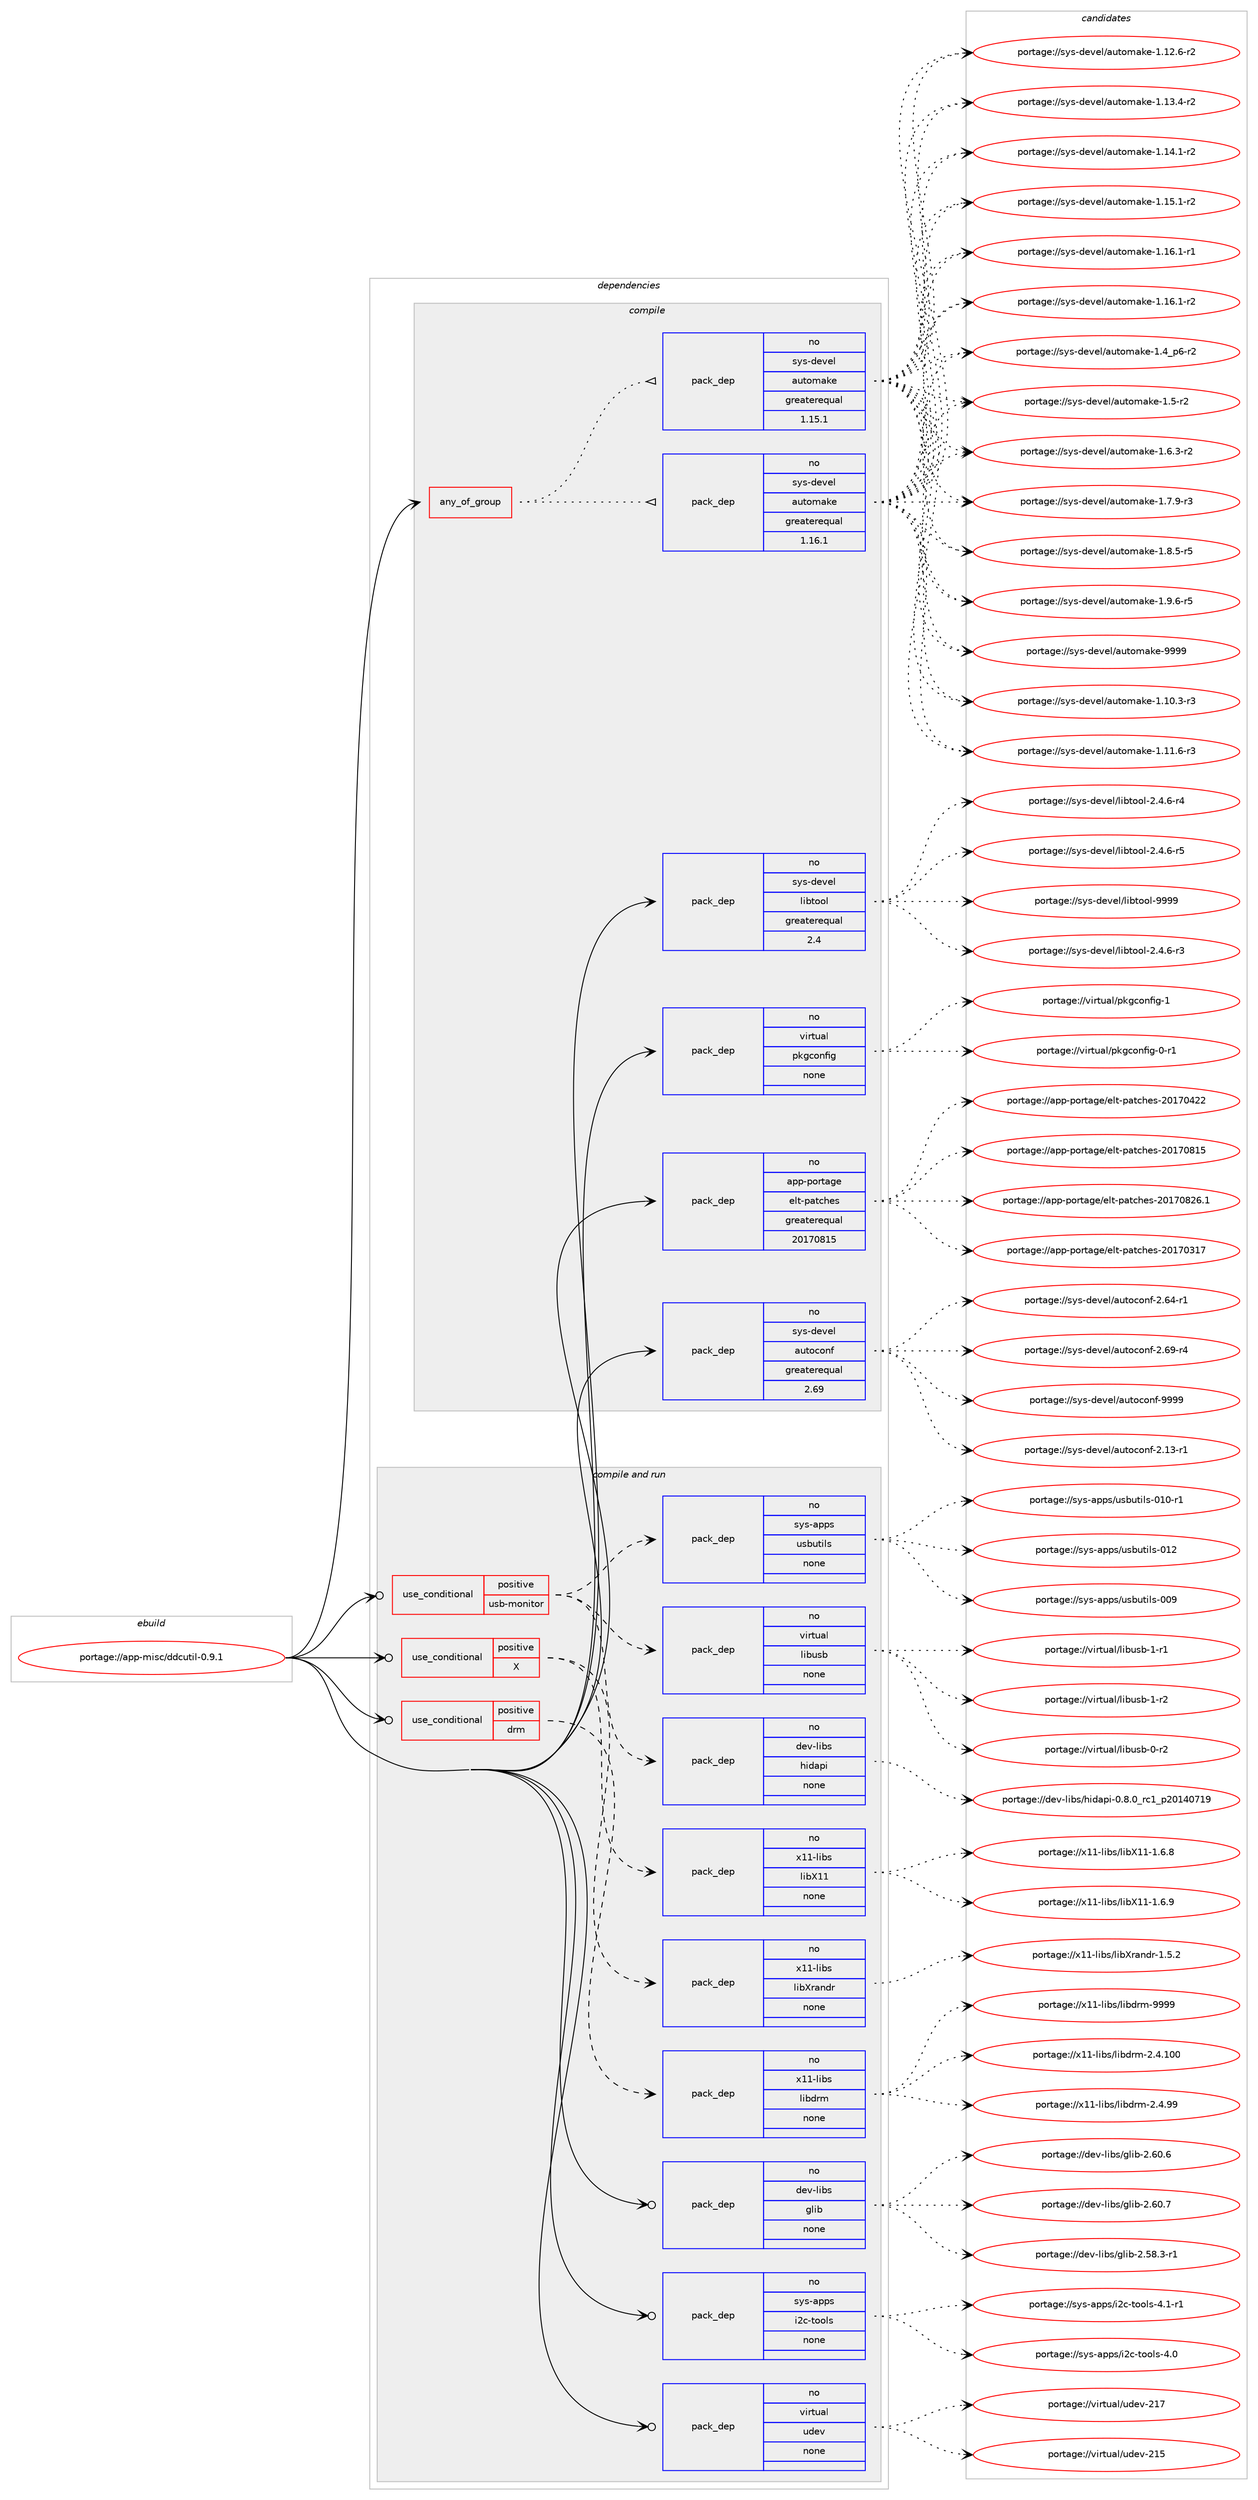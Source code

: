 digraph prolog {

# *************
# Graph options
# *************

newrank=true;
concentrate=true;
compound=true;
graph [rankdir=LR,fontname=Helvetica,fontsize=10,ranksep=1.5];#, ranksep=2.5, nodesep=0.2];
edge  [arrowhead=vee];
node  [fontname=Helvetica,fontsize=10];

# **********
# The ebuild
# **********

subgraph cluster_leftcol {
color=gray;
rank=same;
label=<<i>ebuild</i>>;
id [label="portage://app-misc/ddcutil-0.9.1", color=red, width=4, href="../app-misc/ddcutil-0.9.1.svg"];
}

# ****************
# The dependencies
# ****************

subgraph cluster_midcol {
color=gray;
label=<<i>dependencies</i>>;
subgraph cluster_compile {
fillcolor="#eeeeee";
style=filled;
label=<<i>compile</i>>;
subgraph any527 {
dependency33695 [label=<<TABLE BORDER="0" CELLBORDER="1" CELLSPACING="0" CELLPADDING="4"><TR><TD CELLPADDING="10">any_of_group</TD></TR></TABLE>>, shape=none, color=red];subgraph pack24690 {
dependency33696 [label=<<TABLE BORDER="0" CELLBORDER="1" CELLSPACING="0" CELLPADDING="4" WIDTH="220"><TR><TD ROWSPAN="6" CELLPADDING="30">pack_dep</TD></TR><TR><TD WIDTH="110">no</TD></TR><TR><TD>sys-devel</TD></TR><TR><TD>automake</TD></TR><TR><TD>greaterequal</TD></TR><TR><TD>1.16.1</TD></TR></TABLE>>, shape=none, color=blue];
}
dependency33695:e -> dependency33696:w [weight=20,style="dotted",arrowhead="oinv"];
subgraph pack24691 {
dependency33697 [label=<<TABLE BORDER="0" CELLBORDER="1" CELLSPACING="0" CELLPADDING="4" WIDTH="220"><TR><TD ROWSPAN="6" CELLPADDING="30">pack_dep</TD></TR><TR><TD WIDTH="110">no</TD></TR><TR><TD>sys-devel</TD></TR><TR><TD>automake</TD></TR><TR><TD>greaterequal</TD></TR><TR><TD>1.15.1</TD></TR></TABLE>>, shape=none, color=blue];
}
dependency33695:e -> dependency33697:w [weight=20,style="dotted",arrowhead="oinv"];
}
id:e -> dependency33695:w [weight=20,style="solid",arrowhead="vee"];
subgraph pack24692 {
dependency33698 [label=<<TABLE BORDER="0" CELLBORDER="1" CELLSPACING="0" CELLPADDING="4" WIDTH="220"><TR><TD ROWSPAN="6" CELLPADDING="30">pack_dep</TD></TR><TR><TD WIDTH="110">no</TD></TR><TR><TD>app-portage</TD></TR><TR><TD>elt-patches</TD></TR><TR><TD>greaterequal</TD></TR><TR><TD>20170815</TD></TR></TABLE>>, shape=none, color=blue];
}
id:e -> dependency33698:w [weight=20,style="solid",arrowhead="vee"];
subgraph pack24693 {
dependency33699 [label=<<TABLE BORDER="0" CELLBORDER="1" CELLSPACING="0" CELLPADDING="4" WIDTH="220"><TR><TD ROWSPAN="6" CELLPADDING="30">pack_dep</TD></TR><TR><TD WIDTH="110">no</TD></TR><TR><TD>sys-devel</TD></TR><TR><TD>autoconf</TD></TR><TR><TD>greaterequal</TD></TR><TR><TD>2.69</TD></TR></TABLE>>, shape=none, color=blue];
}
id:e -> dependency33699:w [weight=20,style="solid",arrowhead="vee"];
subgraph pack24694 {
dependency33700 [label=<<TABLE BORDER="0" CELLBORDER="1" CELLSPACING="0" CELLPADDING="4" WIDTH="220"><TR><TD ROWSPAN="6" CELLPADDING="30">pack_dep</TD></TR><TR><TD WIDTH="110">no</TD></TR><TR><TD>sys-devel</TD></TR><TR><TD>libtool</TD></TR><TR><TD>greaterequal</TD></TR><TR><TD>2.4</TD></TR></TABLE>>, shape=none, color=blue];
}
id:e -> dependency33700:w [weight=20,style="solid",arrowhead="vee"];
subgraph pack24695 {
dependency33701 [label=<<TABLE BORDER="0" CELLBORDER="1" CELLSPACING="0" CELLPADDING="4" WIDTH="220"><TR><TD ROWSPAN="6" CELLPADDING="30">pack_dep</TD></TR><TR><TD WIDTH="110">no</TD></TR><TR><TD>virtual</TD></TR><TR><TD>pkgconfig</TD></TR><TR><TD>none</TD></TR><TR><TD></TD></TR></TABLE>>, shape=none, color=blue];
}
id:e -> dependency33701:w [weight=20,style="solid",arrowhead="vee"];
}
subgraph cluster_compileandrun {
fillcolor="#eeeeee";
style=filled;
label=<<i>compile and run</i>>;
subgraph cond8462 {
dependency33702 [label=<<TABLE BORDER="0" CELLBORDER="1" CELLSPACING="0" CELLPADDING="4"><TR><TD ROWSPAN="3" CELLPADDING="10">use_conditional</TD></TR><TR><TD>positive</TD></TR><TR><TD>X</TD></TR></TABLE>>, shape=none, color=red];
subgraph pack24696 {
dependency33703 [label=<<TABLE BORDER="0" CELLBORDER="1" CELLSPACING="0" CELLPADDING="4" WIDTH="220"><TR><TD ROWSPAN="6" CELLPADDING="30">pack_dep</TD></TR><TR><TD WIDTH="110">no</TD></TR><TR><TD>x11-libs</TD></TR><TR><TD>libXrandr</TD></TR><TR><TD>none</TD></TR><TR><TD></TD></TR></TABLE>>, shape=none, color=blue];
}
dependency33702:e -> dependency33703:w [weight=20,style="dashed",arrowhead="vee"];
subgraph pack24697 {
dependency33704 [label=<<TABLE BORDER="0" CELLBORDER="1" CELLSPACING="0" CELLPADDING="4" WIDTH="220"><TR><TD ROWSPAN="6" CELLPADDING="30">pack_dep</TD></TR><TR><TD WIDTH="110">no</TD></TR><TR><TD>x11-libs</TD></TR><TR><TD>libX11</TD></TR><TR><TD>none</TD></TR><TR><TD></TD></TR></TABLE>>, shape=none, color=blue];
}
dependency33702:e -> dependency33704:w [weight=20,style="dashed",arrowhead="vee"];
}
id:e -> dependency33702:w [weight=20,style="solid",arrowhead="odotvee"];
subgraph cond8463 {
dependency33705 [label=<<TABLE BORDER="0" CELLBORDER="1" CELLSPACING="0" CELLPADDING="4"><TR><TD ROWSPAN="3" CELLPADDING="10">use_conditional</TD></TR><TR><TD>positive</TD></TR><TR><TD>drm</TD></TR></TABLE>>, shape=none, color=red];
subgraph pack24698 {
dependency33706 [label=<<TABLE BORDER="0" CELLBORDER="1" CELLSPACING="0" CELLPADDING="4" WIDTH="220"><TR><TD ROWSPAN="6" CELLPADDING="30">pack_dep</TD></TR><TR><TD WIDTH="110">no</TD></TR><TR><TD>x11-libs</TD></TR><TR><TD>libdrm</TD></TR><TR><TD>none</TD></TR><TR><TD></TD></TR></TABLE>>, shape=none, color=blue];
}
dependency33705:e -> dependency33706:w [weight=20,style="dashed",arrowhead="vee"];
}
id:e -> dependency33705:w [weight=20,style="solid",arrowhead="odotvee"];
subgraph cond8464 {
dependency33707 [label=<<TABLE BORDER="0" CELLBORDER="1" CELLSPACING="0" CELLPADDING="4"><TR><TD ROWSPAN="3" CELLPADDING="10">use_conditional</TD></TR><TR><TD>positive</TD></TR><TR><TD>usb-monitor</TD></TR></TABLE>>, shape=none, color=red];
subgraph pack24699 {
dependency33708 [label=<<TABLE BORDER="0" CELLBORDER="1" CELLSPACING="0" CELLPADDING="4" WIDTH="220"><TR><TD ROWSPAN="6" CELLPADDING="30">pack_dep</TD></TR><TR><TD WIDTH="110">no</TD></TR><TR><TD>dev-libs</TD></TR><TR><TD>hidapi</TD></TR><TR><TD>none</TD></TR><TR><TD></TD></TR></TABLE>>, shape=none, color=blue];
}
dependency33707:e -> dependency33708:w [weight=20,style="dashed",arrowhead="vee"];
subgraph pack24700 {
dependency33709 [label=<<TABLE BORDER="0" CELLBORDER="1" CELLSPACING="0" CELLPADDING="4" WIDTH="220"><TR><TD ROWSPAN="6" CELLPADDING="30">pack_dep</TD></TR><TR><TD WIDTH="110">no</TD></TR><TR><TD>virtual</TD></TR><TR><TD>libusb</TD></TR><TR><TD>none</TD></TR><TR><TD></TD></TR></TABLE>>, shape=none, color=blue];
}
dependency33707:e -> dependency33709:w [weight=20,style="dashed",arrowhead="vee"];
subgraph pack24701 {
dependency33710 [label=<<TABLE BORDER="0" CELLBORDER="1" CELLSPACING="0" CELLPADDING="4" WIDTH="220"><TR><TD ROWSPAN="6" CELLPADDING="30">pack_dep</TD></TR><TR><TD WIDTH="110">no</TD></TR><TR><TD>sys-apps</TD></TR><TR><TD>usbutils</TD></TR><TR><TD>none</TD></TR><TR><TD></TD></TR></TABLE>>, shape=none, color=blue];
}
dependency33707:e -> dependency33710:w [weight=20,style="dashed",arrowhead="vee"];
}
id:e -> dependency33707:w [weight=20,style="solid",arrowhead="odotvee"];
subgraph pack24702 {
dependency33711 [label=<<TABLE BORDER="0" CELLBORDER="1" CELLSPACING="0" CELLPADDING="4" WIDTH="220"><TR><TD ROWSPAN="6" CELLPADDING="30">pack_dep</TD></TR><TR><TD WIDTH="110">no</TD></TR><TR><TD>dev-libs</TD></TR><TR><TD>glib</TD></TR><TR><TD>none</TD></TR><TR><TD></TD></TR></TABLE>>, shape=none, color=blue];
}
id:e -> dependency33711:w [weight=20,style="solid",arrowhead="odotvee"];
subgraph pack24703 {
dependency33712 [label=<<TABLE BORDER="0" CELLBORDER="1" CELLSPACING="0" CELLPADDING="4" WIDTH="220"><TR><TD ROWSPAN="6" CELLPADDING="30">pack_dep</TD></TR><TR><TD WIDTH="110">no</TD></TR><TR><TD>sys-apps</TD></TR><TR><TD>i2c-tools</TD></TR><TR><TD>none</TD></TR><TR><TD></TD></TR></TABLE>>, shape=none, color=blue];
}
id:e -> dependency33712:w [weight=20,style="solid",arrowhead="odotvee"];
subgraph pack24704 {
dependency33713 [label=<<TABLE BORDER="0" CELLBORDER="1" CELLSPACING="0" CELLPADDING="4" WIDTH="220"><TR><TD ROWSPAN="6" CELLPADDING="30">pack_dep</TD></TR><TR><TD WIDTH="110">no</TD></TR><TR><TD>virtual</TD></TR><TR><TD>udev</TD></TR><TR><TD>none</TD></TR><TR><TD></TD></TR></TABLE>>, shape=none, color=blue];
}
id:e -> dependency33713:w [weight=20,style="solid",arrowhead="odotvee"];
}
subgraph cluster_run {
fillcolor="#eeeeee";
style=filled;
label=<<i>run</i>>;
}
}

# **************
# The candidates
# **************

subgraph cluster_choices {
rank=same;
color=gray;
label=<<i>candidates</i>>;

subgraph choice24690 {
color=black;
nodesep=1;
choiceportage11512111545100101118101108479711711611110997107101454946494846514511451 [label="portage://sys-devel/automake-1.10.3-r3", color=red, width=4,href="../sys-devel/automake-1.10.3-r3.svg"];
choiceportage11512111545100101118101108479711711611110997107101454946494946544511451 [label="portage://sys-devel/automake-1.11.6-r3", color=red, width=4,href="../sys-devel/automake-1.11.6-r3.svg"];
choiceportage11512111545100101118101108479711711611110997107101454946495046544511450 [label="portage://sys-devel/automake-1.12.6-r2", color=red, width=4,href="../sys-devel/automake-1.12.6-r2.svg"];
choiceportage11512111545100101118101108479711711611110997107101454946495146524511450 [label="portage://sys-devel/automake-1.13.4-r2", color=red, width=4,href="../sys-devel/automake-1.13.4-r2.svg"];
choiceportage11512111545100101118101108479711711611110997107101454946495246494511450 [label="portage://sys-devel/automake-1.14.1-r2", color=red, width=4,href="../sys-devel/automake-1.14.1-r2.svg"];
choiceportage11512111545100101118101108479711711611110997107101454946495346494511450 [label="portage://sys-devel/automake-1.15.1-r2", color=red, width=4,href="../sys-devel/automake-1.15.1-r2.svg"];
choiceportage11512111545100101118101108479711711611110997107101454946495446494511449 [label="portage://sys-devel/automake-1.16.1-r1", color=red, width=4,href="../sys-devel/automake-1.16.1-r1.svg"];
choiceportage11512111545100101118101108479711711611110997107101454946495446494511450 [label="portage://sys-devel/automake-1.16.1-r2", color=red, width=4,href="../sys-devel/automake-1.16.1-r2.svg"];
choiceportage115121115451001011181011084797117116111109971071014549465295112544511450 [label="portage://sys-devel/automake-1.4_p6-r2", color=red, width=4,href="../sys-devel/automake-1.4_p6-r2.svg"];
choiceportage11512111545100101118101108479711711611110997107101454946534511450 [label="portage://sys-devel/automake-1.5-r2", color=red, width=4,href="../sys-devel/automake-1.5-r2.svg"];
choiceportage115121115451001011181011084797117116111109971071014549465446514511450 [label="portage://sys-devel/automake-1.6.3-r2", color=red, width=4,href="../sys-devel/automake-1.6.3-r2.svg"];
choiceportage115121115451001011181011084797117116111109971071014549465546574511451 [label="portage://sys-devel/automake-1.7.9-r3", color=red, width=4,href="../sys-devel/automake-1.7.9-r3.svg"];
choiceportage115121115451001011181011084797117116111109971071014549465646534511453 [label="portage://sys-devel/automake-1.8.5-r5", color=red, width=4,href="../sys-devel/automake-1.8.5-r5.svg"];
choiceportage115121115451001011181011084797117116111109971071014549465746544511453 [label="portage://sys-devel/automake-1.9.6-r5", color=red, width=4,href="../sys-devel/automake-1.9.6-r5.svg"];
choiceportage115121115451001011181011084797117116111109971071014557575757 [label="portage://sys-devel/automake-9999", color=red, width=4,href="../sys-devel/automake-9999.svg"];
dependency33696:e -> choiceportage11512111545100101118101108479711711611110997107101454946494846514511451:w [style=dotted,weight="100"];
dependency33696:e -> choiceportage11512111545100101118101108479711711611110997107101454946494946544511451:w [style=dotted,weight="100"];
dependency33696:e -> choiceportage11512111545100101118101108479711711611110997107101454946495046544511450:w [style=dotted,weight="100"];
dependency33696:e -> choiceportage11512111545100101118101108479711711611110997107101454946495146524511450:w [style=dotted,weight="100"];
dependency33696:e -> choiceportage11512111545100101118101108479711711611110997107101454946495246494511450:w [style=dotted,weight="100"];
dependency33696:e -> choiceportage11512111545100101118101108479711711611110997107101454946495346494511450:w [style=dotted,weight="100"];
dependency33696:e -> choiceportage11512111545100101118101108479711711611110997107101454946495446494511449:w [style=dotted,weight="100"];
dependency33696:e -> choiceportage11512111545100101118101108479711711611110997107101454946495446494511450:w [style=dotted,weight="100"];
dependency33696:e -> choiceportage115121115451001011181011084797117116111109971071014549465295112544511450:w [style=dotted,weight="100"];
dependency33696:e -> choiceportage11512111545100101118101108479711711611110997107101454946534511450:w [style=dotted,weight="100"];
dependency33696:e -> choiceportage115121115451001011181011084797117116111109971071014549465446514511450:w [style=dotted,weight="100"];
dependency33696:e -> choiceportage115121115451001011181011084797117116111109971071014549465546574511451:w [style=dotted,weight="100"];
dependency33696:e -> choiceportage115121115451001011181011084797117116111109971071014549465646534511453:w [style=dotted,weight="100"];
dependency33696:e -> choiceportage115121115451001011181011084797117116111109971071014549465746544511453:w [style=dotted,weight="100"];
dependency33696:e -> choiceportage115121115451001011181011084797117116111109971071014557575757:w [style=dotted,weight="100"];
}
subgraph choice24691 {
color=black;
nodesep=1;
choiceportage11512111545100101118101108479711711611110997107101454946494846514511451 [label="portage://sys-devel/automake-1.10.3-r3", color=red, width=4,href="../sys-devel/automake-1.10.3-r3.svg"];
choiceportage11512111545100101118101108479711711611110997107101454946494946544511451 [label="portage://sys-devel/automake-1.11.6-r3", color=red, width=4,href="../sys-devel/automake-1.11.6-r3.svg"];
choiceportage11512111545100101118101108479711711611110997107101454946495046544511450 [label="portage://sys-devel/automake-1.12.6-r2", color=red, width=4,href="../sys-devel/automake-1.12.6-r2.svg"];
choiceportage11512111545100101118101108479711711611110997107101454946495146524511450 [label="portage://sys-devel/automake-1.13.4-r2", color=red, width=4,href="../sys-devel/automake-1.13.4-r2.svg"];
choiceportage11512111545100101118101108479711711611110997107101454946495246494511450 [label="portage://sys-devel/automake-1.14.1-r2", color=red, width=4,href="../sys-devel/automake-1.14.1-r2.svg"];
choiceportage11512111545100101118101108479711711611110997107101454946495346494511450 [label="portage://sys-devel/automake-1.15.1-r2", color=red, width=4,href="../sys-devel/automake-1.15.1-r2.svg"];
choiceportage11512111545100101118101108479711711611110997107101454946495446494511449 [label="portage://sys-devel/automake-1.16.1-r1", color=red, width=4,href="../sys-devel/automake-1.16.1-r1.svg"];
choiceportage11512111545100101118101108479711711611110997107101454946495446494511450 [label="portage://sys-devel/automake-1.16.1-r2", color=red, width=4,href="../sys-devel/automake-1.16.1-r2.svg"];
choiceportage115121115451001011181011084797117116111109971071014549465295112544511450 [label="portage://sys-devel/automake-1.4_p6-r2", color=red, width=4,href="../sys-devel/automake-1.4_p6-r2.svg"];
choiceportage11512111545100101118101108479711711611110997107101454946534511450 [label="portage://sys-devel/automake-1.5-r2", color=red, width=4,href="../sys-devel/automake-1.5-r2.svg"];
choiceportage115121115451001011181011084797117116111109971071014549465446514511450 [label="portage://sys-devel/automake-1.6.3-r2", color=red, width=4,href="../sys-devel/automake-1.6.3-r2.svg"];
choiceportage115121115451001011181011084797117116111109971071014549465546574511451 [label="portage://sys-devel/automake-1.7.9-r3", color=red, width=4,href="../sys-devel/automake-1.7.9-r3.svg"];
choiceportage115121115451001011181011084797117116111109971071014549465646534511453 [label="portage://sys-devel/automake-1.8.5-r5", color=red, width=4,href="../sys-devel/automake-1.8.5-r5.svg"];
choiceportage115121115451001011181011084797117116111109971071014549465746544511453 [label="portage://sys-devel/automake-1.9.6-r5", color=red, width=4,href="../sys-devel/automake-1.9.6-r5.svg"];
choiceportage115121115451001011181011084797117116111109971071014557575757 [label="portage://sys-devel/automake-9999", color=red, width=4,href="../sys-devel/automake-9999.svg"];
dependency33697:e -> choiceportage11512111545100101118101108479711711611110997107101454946494846514511451:w [style=dotted,weight="100"];
dependency33697:e -> choiceportage11512111545100101118101108479711711611110997107101454946494946544511451:w [style=dotted,weight="100"];
dependency33697:e -> choiceportage11512111545100101118101108479711711611110997107101454946495046544511450:w [style=dotted,weight="100"];
dependency33697:e -> choiceportage11512111545100101118101108479711711611110997107101454946495146524511450:w [style=dotted,weight="100"];
dependency33697:e -> choiceportage11512111545100101118101108479711711611110997107101454946495246494511450:w [style=dotted,weight="100"];
dependency33697:e -> choiceportage11512111545100101118101108479711711611110997107101454946495346494511450:w [style=dotted,weight="100"];
dependency33697:e -> choiceportage11512111545100101118101108479711711611110997107101454946495446494511449:w [style=dotted,weight="100"];
dependency33697:e -> choiceportage11512111545100101118101108479711711611110997107101454946495446494511450:w [style=dotted,weight="100"];
dependency33697:e -> choiceportage115121115451001011181011084797117116111109971071014549465295112544511450:w [style=dotted,weight="100"];
dependency33697:e -> choiceportage11512111545100101118101108479711711611110997107101454946534511450:w [style=dotted,weight="100"];
dependency33697:e -> choiceportage115121115451001011181011084797117116111109971071014549465446514511450:w [style=dotted,weight="100"];
dependency33697:e -> choiceportage115121115451001011181011084797117116111109971071014549465546574511451:w [style=dotted,weight="100"];
dependency33697:e -> choiceportage115121115451001011181011084797117116111109971071014549465646534511453:w [style=dotted,weight="100"];
dependency33697:e -> choiceportage115121115451001011181011084797117116111109971071014549465746544511453:w [style=dotted,weight="100"];
dependency33697:e -> choiceportage115121115451001011181011084797117116111109971071014557575757:w [style=dotted,weight="100"];
}
subgraph choice24692 {
color=black;
nodesep=1;
choiceportage97112112451121111141169710310147101108116451129711699104101115455048495548514955 [label="portage://app-portage/elt-patches-20170317", color=red, width=4,href="../app-portage/elt-patches-20170317.svg"];
choiceportage97112112451121111141169710310147101108116451129711699104101115455048495548525050 [label="portage://app-portage/elt-patches-20170422", color=red, width=4,href="../app-portage/elt-patches-20170422.svg"];
choiceportage97112112451121111141169710310147101108116451129711699104101115455048495548564953 [label="portage://app-portage/elt-patches-20170815", color=red, width=4,href="../app-portage/elt-patches-20170815.svg"];
choiceportage971121124511211111411697103101471011081164511297116991041011154550484955485650544649 [label="portage://app-portage/elt-patches-20170826.1", color=red, width=4,href="../app-portage/elt-patches-20170826.1.svg"];
dependency33698:e -> choiceportage97112112451121111141169710310147101108116451129711699104101115455048495548514955:w [style=dotted,weight="100"];
dependency33698:e -> choiceportage97112112451121111141169710310147101108116451129711699104101115455048495548525050:w [style=dotted,weight="100"];
dependency33698:e -> choiceportage97112112451121111141169710310147101108116451129711699104101115455048495548564953:w [style=dotted,weight="100"];
dependency33698:e -> choiceportage971121124511211111411697103101471011081164511297116991041011154550484955485650544649:w [style=dotted,weight="100"];
}
subgraph choice24693 {
color=black;
nodesep=1;
choiceportage1151211154510010111810110847971171161119911111010245504649514511449 [label="portage://sys-devel/autoconf-2.13-r1", color=red, width=4,href="../sys-devel/autoconf-2.13-r1.svg"];
choiceportage1151211154510010111810110847971171161119911111010245504654524511449 [label="portage://sys-devel/autoconf-2.64-r1", color=red, width=4,href="../sys-devel/autoconf-2.64-r1.svg"];
choiceportage1151211154510010111810110847971171161119911111010245504654574511452 [label="portage://sys-devel/autoconf-2.69-r4", color=red, width=4,href="../sys-devel/autoconf-2.69-r4.svg"];
choiceportage115121115451001011181011084797117116111991111101024557575757 [label="portage://sys-devel/autoconf-9999", color=red, width=4,href="../sys-devel/autoconf-9999.svg"];
dependency33699:e -> choiceportage1151211154510010111810110847971171161119911111010245504649514511449:w [style=dotted,weight="100"];
dependency33699:e -> choiceportage1151211154510010111810110847971171161119911111010245504654524511449:w [style=dotted,weight="100"];
dependency33699:e -> choiceportage1151211154510010111810110847971171161119911111010245504654574511452:w [style=dotted,weight="100"];
dependency33699:e -> choiceportage115121115451001011181011084797117116111991111101024557575757:w [style=dotted,weight="100"];
}
subgraph choice24694 {
color=black;
nodesep=1;
choiceportage1151211154510010111810110847108105981161111111084550465246544511451 [label="portage://sys-devel/libtool-2.4.6-r3", color=red, width=4,href="../sys-devel/libtool-2.4.6-r3.svg"];
choiceportage1151211154510010111810110847108105981161111111084550465246544511452 [label="portage://sys-devel/libtool-2.4.6-r4", color=red, width=4,href="../sys-devel/libtool-2.4.6-r4.svg"];
choiceportage1151211154510010111810110847108105981161111111084550465246544511453 [label="portage://sys-devel/libtool-2.4.6-r5", color=red, width=4,href="../sys-devel/libtool-2.4.6-r5.svg"];
choiceportage1151211154510010111810110847108105981161111111084557575757 [label="portage://sys-devel/libtool-9999", color=red, width=4,href="../sys-devel/libtool-9999.svg"];
dependency33700:e -> choiceportage1151211154510010111810110847108105981161111111084550465246544511451:w [style=dotted,weight="100"];
dependency33700:e -> choiceportage1151211154510010111810110847108105981161111111084550465246544511452:w [style=dotted,weight="100"];
dependency33700:e -> choiceportage1151211154510010111810110847108105981161111111084550465246544511453:w [style=dotted,weight="100"];
dependency33700:e -> choiceportage1151211154510010111810110847108105981161111111084557575757:w [style=dotted,weight="100"];
}
subgraph choice24695 {
color=black;
nodesep=1;
choiceportage11810511411611797108471121071039911111010210510345484511449 [label="portage://virtual/pkgconfig-0-r1", color=red, width=4,href="../virtual/pkgconfig-0-r1.svg"];
choiceportage1181051141161179710847112107103991111101021051034549 [label="portage://virtual/pkgconfig-1", color=red, width=4,href="../virtual/pkgconfig-1.svg"];
dependency33701:e -> choiceportage11810511411611797108471121071039911111010210510345484511449:w [style=dotted,weight="100"];
dependency33701:e -> choiceportage1181051141161179710847112107103991111101021051034549:w [style=dotted,weight="100"];
}
subgraph choice24696 {
color=black;
nodesep=1;
choiceportage1204949451081059811547108105988811497110100114454946534650 [label="portage://x11-libs/libXrandr-1.5.2", color=red, width=4,href="../x11-libs/libXrandr-1.5.2.svg"];
dependency33703:e -> choiceportage1204949451081059811547108105988811497110100114454946534650:w [style=dotted,weight="100"];
}
subgraph choice24697 {
color=black;
nodesep=1;
choiceportage120494945108105981154710810598884949454946544656 [label="portage://x11-libs/libX11-1.6.8", color=red, width=4,href="../x11-libs/libX11-1.6.8.svg"];
choiceportage120494945108105981154710810598884949454946544657 [label="portage://x11-libs/libX11-1.6.9", color=red, width=4,href="../x11-libs/libX11-1.6.9.svg"];
dependency33704:e -> choiceportage120494945108105981154710810598884949454946544656:w [style=dotted,weight="100"];
dependency33704:e -> choiceportage120494945108105981154710810598884949454946544657:w [style=dotted,weight="100"];
}
subgraph choice24698 {
color=black;
nodesep=1;
choiceportage1204949451081059811547108105981001141094550465246494848 [label="portage://x11-libs/libdrm-2.4.100", color=red, width=4,href="../x11-libs/libdrm-2.4.100.svg"];
choiceportage12049494510810598115471081059810011410945504652465757 [label="portage://x11-libs/libdrm-2.4.99", color=red, width=4,href="../x11-libs/libdrm-2.4.99.svg"];
choiceportage1204949451081059811547108105981001141094557575757 [label="portage://x11-libs/libdrm-9999", color=red, width=4,href="../x11-libs/libdrm-9999.svg"];
dependency33706:e -> choiceportage1204949451081059811547108105981001141094550465246494848:w [style=dotted,weight="100"];
dependency33706:e -> choiceportage12049494510810598115471081059810011410945504652465757:w [style=dotted,weight="100"];
dependency33706:e -> choiceportage1204949451081059811547108105981001141094557575757:w [style=dotted,weight="100"];
}
subgraph choice24699 {
color=black;
nodesep=1;
choiceportage10010111845108105981154710410510097112105454846564648951149949951125048495248554957 [label="portage://dev-libs/hidapi-0.8.0_rc1_p20140719", color=red, width=4,href="../dev-libs/hidapi-0.8.0_rc1_p20140719.svg"];
dependency33708:e -> choiceportage10010111845108105981154710410510097112105454846564648951149949951125048495248554957:w [style=dotted,weight="100"];
}
subgraph choice24700 {
color=black;
nodesep=1;
choiceportage1181051141161179710847108105981171159845484511450 [label="portage://virtual/libusb-0-r2", color=red, width=4,href="../virtual/libusb-0-r2.svg"];
choiceportage1181051141161179710847108105981171159845494511449 [label="portage://virtual/libusb-1-r1", color=red, width=4,href="../virtual/libusb-1-r1.svg"];
choiceportage1181051141161179710847108105981171159845494511450 [label="portage://virtual/libusb-1-r2", color=red, width=4,href="../virtual/libusb-1-r2.svg"];
dependency33709:e -> choiceportage1181051141161179710847108105981171159845484511450:w [style=dotted,weight="100"];
dependency33709:e -> choiceportage1181051141161179710847108105981171159845494511449:w [style=dotted,weight="100"];
dependency33709:e -> choiceportage1181051141161179710847108105981171159845494511450:w [style=dotted,weight="100"];
}
subgraph choice24701 {
color=black;
nodesep=1;
choiceportage1151211154597112112115471171159811711610510811545484857 [label="portage://sys-apps/usbutils-009", color=red, width=4,href="../sys-apps/usbutils-009.svg"];
choiceportage11512111545971121121154711711598117116105108115454849484511449 [label="portage://sys-apps/usbutils-010-r1", color=red, width=4,href="../sys-apps/usbutils-010-r1.svg"];
choiceportage1151211154597112112115471171159811711610510811545484950 [label="portage://sys-apps/usbutils-012", color=red, width=4,href="../sys-apps/usbutils-012.svg"];
dependency33710:e -> choiceportage1151211154597112112115471171159811711610510811545484857:w [style=dotted,weight="100"];
dependency33710:e -> choiceportage11512111545971121121154711711598117116105108115454849484511449:w [style=dotted,weight="100"];
dependency33710:e -> choiceportage1151211154597112112115471171159811711610510811545484950:w [style=dotted,weight="100"];
}
subgraph choice24702 {
color=black;
nodesep=1;
choiceportage10010111845108105981154710310810598455046535646514511449 [label="portage://dev-libs/glib-2.58.3-r1", color=red, width=4,href="../dev-libs/glib-2.58.3-r1.svg"];
choiceportage1001011184510810598115471031081059845504654484654 [label="portage://dev-libs/glib-2.60.6", color=red, width=4,href="../dev-libs/glib-2.60.6.svg"];
choiceportage1001011184510810598115471031081059845504654484655 [label="portage://dev-libs/glib-2.60.7", color=red, width=4,href="../dev-libs/glib-2.60.7.svg"];
dependency33711:e -> choiceportage10010111845108105981154710310810598455046535646514511449:w [style=dotted,weight="100"];
dependency33711:e -> choiceportage1001011184510810598115471031081059845504654484654:w [style=dotted,weight="100"];
dependency33711:e -> choiceportage1001011184510810598115471031081059845504654484655:w [style=dotted,weight="100"];
}
subgraph choice24703 {
color=black;
nodesep=1;
choiceportage11512111545971121121154710550994511611111110811545524648 [label="portage://sys-apps/i2c-tools-4.0", color=red, width=4,href="../sys-apps/i2c-tools-4.0.svg"];
choiceportage115121115459711211211547105509945116111111108115455246494511449 [label="portage://sys-apps/i2c-tools-4.1-r1", color=red, width=4,href="../sys-apps/i2c-tools-4.1-r1.svg"];
dependency33712:e -> choiceportage11512111545971121121154710550994511611111110811545524648:w [style=dotted,weight="100"];
dependency33712:e -> choiceportage115121115459711211211547105509945116111111108115455246494511449:w [style=dotted,weight="100"];
}
subgraph choice24704 {
color=black;
nodesep=1;
choiceportage118105114116117971084711710010111845504953 [label="portage://virtual/udev-215", color=red, width=4,href="../virtual/udev-215.svg"];
choiceportage118105114116117971084711710010111845504955 [label="portage://virtual/udev-217", color=red, width=4,href="../virtual/udev-217.svg"];
dependency33713:e -> choiceportage118105114116117971084711710010111845504953:w [style=dotted,weight="100"];
dependency33713:e -> choiceportage118105114116117971084711710010111845504955:w [style=dotted,weight="100"];
}
}

}
